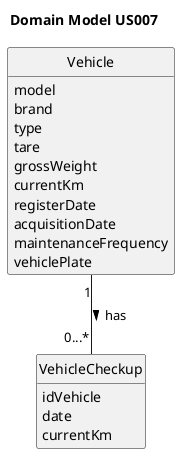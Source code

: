 @startuml
skinparam monochrome true
skinparam packageStyle rectangle
skinparam shadowing false

skinparam classAttributeIconSize 0

hide circle
hide methods

title Domain Model US007

class VehicleCheckup {
    idVehicle
    date
    currentKm
}

class Vehicle {
    model
    brand
    type
    tare
    grossWeight
    currentKm
    registerDate
    acquisitionDate
    maintenanceFrequency
    vehiclePlate
}

Vehicle "1" -- "0...*" VehicleCheckup: has >

@enduml